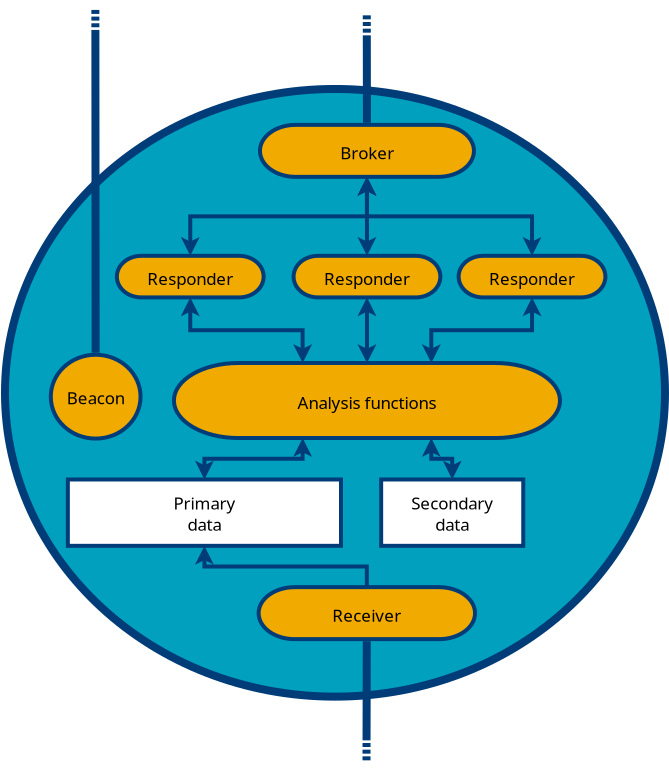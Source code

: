 <?xml version="1.0" encoding="UTF-8"?>
<dia:diagram xmlns:dia="http://www.lysator.liu.se/~alla/dia/">
  <dia:layer name="Background" visible="true" active="true">
    <dia:object type="Flowchart - Ellipse" version="0" id="O0">
      <dia:attribute name="obj_pos">
        <dia:point val="6.502,-0.503"/>
      </dia:attribute>
      <dia:attribute name="obj_bb">
        <dia:rectangle val="6.302,-0.703;39.702,30.081"/>
      </dia:attribute>
      <dia:attribute name="elem_corner">
        <dia:point val="6.502,-0.503"/>
      </dia:attribute>
      <dia:attribute name="elem_width">
        <dia:real val="33.0"/>
      </dia:attribute>
      <dia:attribute name="elem_height">
        <dia:real val="30.384"/>
      </dia:attribute>
      <dia:attribute name="border_width">
        <dia:real val="0.4"/>
      </dia:attribute>
      <dia:attribute name="border_color">
        <dia:color val="#003c78"/>
      </dia:attribute>
      <dia:attribute name="inner_color">
        <dia:color val="#00a0be"/>
      </dia:attribute>
      <dia:attribute name="show_background">
        <dia:boolean val="true"/>
      </dia:attribute>
      <dia:attribute name="padding">
        <dia:real val="0.354"/>
      </dia:attribute>
      <dia:attribute name="text">
        <dia:composite type="text">
          <dia:attribute name="string">
            <dia:string>##</dia:string>
          </dia:attribute>
          <dia:attribute name="font">
            <dia:font family="Verdana" style="0" name="Courier"/>
          </dia:attribute>
          <dia:attribute name="height">
            <dia:real val="0.8"/>
          </dia:attribute>
          <dia:attribute name="pos">
            <dia:point val="23.002,14.931"/>
          </dia:attribute>
          <dia:attribute name="color">
            <dia:color val="#000000"/>
          </dia:attribute>
          <dia:attribute name="alignment">
            <dia:enum val="1"/>
          </dia:attribute>
        </dia:composite>
      </dia:attribute>
    </dia:object>
    <dia:object type="Flowchart - Terminal" version="1" id="O1">
      <dia:attribute name="obj_pos">
        <dia:point val="19.25,1.292"/>
      </dia:attribute>
      <dia:attribute name="obj_bb">
        <dia:rectangle val="19.15,1.192;30.05,3.992"/>
      </dia:attribute>
      <dia:attribute name="meta">
        <dia:composite type="dict"/>
      </dia:attribute>
      <dia:attribute name="elem_corner">
        <dia:point val="19.25,1.292"/>
      </dia:attribute>
      <dia:attribute name="elem_width">
        <dia:real val="10.7"/>
      </dia:attribute>
      <dia:attribute name="elem_height">
        <dia:real val="2.6"/>
      </dia:attribute>
      <dia:attribute name="line_width">
        <dia:real val="0.2"/>
      </dia:attribute>
      <dia:attribute name="line_colour">
        <dia:color val="#003c78"/>
      </dia:attribute>
      <dia:attribute name="fill_colour">
        <dia:color val="#f0aa00"/>
      </dia:attribute>
      <dia:attribute name="show_background">
        <dia:boolean val="true"/>
      </dia:attribute>
      <dia:attribute name="line_style">
        <dia:enum val="0"/>
        <dia:real val="1"/>
      </dia:attribute>
      <dia:attribute name="padding">
        <dia:real val="0.1"/>
      </dia:attribute>
      <dia:attribute name="text">
        <dia:composite type="text">
          <dia:attribute name="string">
            <dia:string>#Broker#</dia:string>
          </dia:attribute>
          <dia:attribute name="font">
            <dia:font family="Verdana" style="0" name="Courier"/>
          </dia:attribute>
          <dia:attribute name="height">
            <dia:real val="1.058"/>
          </dia:attribute>
          <dia:attribute name="pos">
            <dia:point val="24.6,2.909"/>
          </dia:attribute>
          <dia:attribute name="color">
            <dia:color val="#000000"/>
          </dia:attribute>
          <dia:attribute name="alignment">
            <dia:enum val="1"/>
          </dia:attribute>
        </dia:composite>
      </dia:attribute>
      <dia:attribute name="flip_horizontal">
        <dia:boolean val="false"/>
      </dia:attribute>
      <dia:attribute name="flip_vertical">
        <dia:boolean val="false"/>
      </dia:attribute>
      <dia:attribute name="subscale">
        <dia:real val="1"/>
      </dia:attribute>
    </dia:object>
    <dia:object type="Flowchart - Terminal" version="1" id="O2">
      <dia:attribute name="obj_pos">
        <dia:point val="12.095,7.84"/>
      </dia:attribute>
      <dia:attribute name="obj_bb">
        <dia:rectangle val="11.995,7.74;19.533,10.02"/>
      </dia:attribute>
      <dia:attribute name="meta">
        <dia:composite type="dict"/>
      </dia:attribute>
      <dia:attribute name="elem_corner">
        <dia:point val="12.095,7.84"/>
      </dia:attribute>
      <dia:attribute name="elem_width">
        <dia:real val="7.339"/>
      </dia:attribute>
      <dia:attribute name="elem_height">
        <dia:real val="2.08"/>
      </dia:attribute>
      <dia:attribute name="line_width">
        <dia:real val="0.2"/>
      </dia:attribute>
      <dia:attribute name="line_colour">
        <dia:color val="#003c78"/>
      </dia:attribute>
      <dia:attribute name="fill_colour">
        <dia:color val="#f0aa00"/>
      </dia:attribute>
      <dia:attribute name="show_background">
        <dia:boolean val="true"/>
      </dia:attribute>
      <dia:attribute name="line_style">
        <dia:enum val="0"/>
        <dia:real val="1"/>
      </dia:attribute>
      <dia:attribute name="padding">
        <dia:real val="0.1"/>
      </dia:attribute>
      <dia:attribute name="text">
        <dia:composite type="text">
          <dia:attribute name="string">
            <dia:string>#Responder#</dia:string>
          </dia:attribute>
          <dia:attribute name="font">
            <dia:font family="Verdana" style="0" name="Courier"/>
          </dia:attribute>
          <dia:attribute name="height">
            <dia:real val="1.058"/>
          </dia:attribute>
          <dia:attribute name="pos">
            <dia:point val="15.764,9.198"/>
          </dia:attribute>
          <dia:attribute name="color">
            <dia:color val="#000000"/>
          </dia:attribute>
          <dia:attribute name="alignment">
            <dia:enum val="1"/>
          </dia:attribute>
        </dia:composite>
      </dia:attribute>
      <dia:attribute name="flip_horizontal">
        <dia:boolean val="false"/>
      </dia:attribute>
      <dia:attribute name="flip_vertical">
        <dia:boolean val="false"/>
      </dia:attribute>
      <dia:attribute name="subscale">
        <dia:real val="1"/>
      </dia:attribute>
    </dia:object>
    <dia:object type="Flowchart - Terminal" version="1" id="O3">
      <dia:attribute name="obj_pos">
        <dia:point val="20.931,7.84"/>
      </dia:attribute>
      <dia:attribute name="obj_bb">
        <dia:rectangle val="20.831,7.74;28.369,10.02"/>
      </dia:attribute>
      <dia:attribute name="meta">
        <dia:composite type="dict"/>
      </dia:attribute>
      <dia:attribute name="elem_corner">
        <dia:point val="20.931,7.84"/>
      </dia:attribute>
      <dia:attribute name="elem_width">
        <dia:real val="7.339"/>
      </dia:attribute>
      <dia:attribute name="elem_height">
        <dia:real val="2.08"/>
      </dia:attribute>
      <dia:attribute name="line_width">
        <dia:real val="0.2"/>
      </dia:attribute>
      <dia:attribute name="line_colour">
        <dia:color val="#003c78"/>
      </dia:attribute>
      <dia:attribute name="fill_colour">
        <dia:color val="#f0aa00"/>
      </dia:attribute>
      <dia:attribute name="show_background">
        <dia:boolean val="true"/>
      </dia:attribute>
      <dia:attribute name="line_style">
        <dia:enum val="0"/>
        <dia:real val="1"/>
      </dia:attribute>
      <dia:attribute name="padding">
        <dia:real val="0.1"/>
      </dia:attribute>
      <dia:attribute name="text">
        <dia:composite type="text">
          <dia:attribute name="string">
            <dia:string>#Responder#</dia:string>
          </dia:attribute>
          <dia:attribute name="font">
            <dia:font family="Verdana" style="0" name="Courier"/>
          </dia:attribute>
          <dia:attribute name="height">
            <dia:real val="1.058"/>
          </dia:attribute>
          <dia:attribute name="pos">
            <dia:point val="24.6,9.198"/>
          </dia:attribute>
          <dia:attribute name="color">
            <dia:color val="#000000"/>
          </dia:attribute>
          <dia:attribute name="alignment">
            <dia:enum val="1"/>
          </dia:attribute>
        </dia:composite>
      </dia:attribute>
      <dia:attribute name="flip_horizontal">
        <dia:boolean val="false"/>
      </dia:attribute>
      <dia:attribute name="flip_vertical">
        <dia:boolean val="false"/>
      </dia:attribute>
      <dia:attribute name="subscale">
        <dia:real val="1"/>
      </dia:attribute>
    </dia:object>
    <dia:object type="Flowchart - Terminal" version="1" id="O4">
      <dia:attribute name="obj_pos">
        <dia:point val="29.184,7.84"/>
      </dia:attribute>
      <dia:attribute name="obj_bb">
        <dia:rectangle val="29.084,7.74;36.623,10.02"/>
      </dia:attribute>
      <dia:attribute name="meta">
        <dia:composite type="dict"/>
      </dia:attribute>
      <dia:attribute name="elem_corner">
        <dia:point val="29.184,7.84"/>
      </dia:attribute>
      <dia:attribute name="elem_width">
        <dia:real val="7.339"/>
      </dia:attribute>
      <dia:attribute name="elem_height">
        <dia:real val="2.08"/>
      </dia:attribute>
      <dia:attribute name="line_width">
        <dia:real val="0.2"/>
      </dia:attribute>
      <dia:attribute name="line_colour">
        <dia:color val="#003c78"/>
      </dia:attribute>
      <dia:attribute name="fill_colour">
        <dia:color val="#f0aa00"/>
      </dia:attribute>
      <dia:attribute name="show_background">
        <dia:boolean val="true"/>
      </dia:attribute>
      <dia:attribute name="line_style">
        <dia:enum val="0"/>
        <dia:real val="1"/>
      </dia:attribute>
      <dia:attribute name="padding">
        <dia:real val="0.1"/>
      </dia:attribute>
      <dia:attribute name="text">
        <dia:composite type="text">
          <dia:attribute name="string">
            <dia:string>#Responder#</dia:string>
          </dia:attribute>
          <dia:attribute name="font">
            <dia:font family="Verdana" style="0" name="Courier"/>
          </dia:attribute>
          <dia:attribute name="height">
            <dia:real val="1.058"/>
          </dia:attribute>
          <dia:attribute name="pos">
            <dia:point val="32.853,9.198"/>
          </dia:attribute>
          <dia:attribute name="color">
            <dia:color val="#000000"/>
          </dia:attribute>
          <dia:attribute name="alignment">
            <dia:enum val="1"/>
          </dia:attribute>
        </dia:composite>
      </dia:attribute>
      <dia:attribute name="flip_horizontal">
        <dia:boolean val="false"/>
      </dia:attribute>
      <dia:attribute name="flip_vertical">
        <dia:boolean val="false"/>
      </dia:attribute>
      <dia:attribute name="subscale">
        <dia:real val="1"/>
      </dia:attribute>
    </dia:object>
    <dia:object type="Flowchart - Terminal" version="1" id="O5">
      <dia:attribute name="obj_pos">
        <dia:point val="14.95,13.2"/>
      </dia:attribute>
      <dia:attribute name="obj_bb">
        <dia:rectangle val="14.85,13.1;34.35,17.05"/>
      </dia:attribute>
      <dia:attribute name="meta">
        <dia:composite type="dict"/>
      </dia:attribute>
      <dia:attribute name="elem_corner">
        <dia:point val="14.95,13.2"/>
      </dia:attribute>
      <dia:attribute name="elem_width">
        <dia:real val="19.3"/>
      </dia:attribute>
      <dia:attribute name="elem_height">
        <dia:real val="3.75"/>
      </dia:attribute>
      <dia:attribute name="line_width">
        <dia:real val="0.2"/>
      </dia:attribute>
      <dia:attribute name="line_colour">
        <dia:color val="#003c78"/>
      </dia:attribute>
      <dia:attribute name="fill_colour">
        <dia:color val="#f0aa00"/>
      </dia:attribute>
      <dia:attribute name="show_background">
        <dia:boolean val="true"/>
      </dia:attribute>
      <dia:attribute name="line_style">
        <dia:enum val="0"/>
        <dia:real val="1"/>
      </dia:attribute>
      <dia:attribute name="padding">
        <dia:real val="0.1"/>
      </dia:attribute>
      <dia:attribute name="text">
        <dia:composite type="text">
          <dia:attribute name="string">
            <dia:string>#Analysis functions#</dia:string>
          </dia:attribute>
          <dia:attribute name="font">
            <dia:font family="Verdana" style="0" name="Courier"/>
          </dia:attribute>
          <dia:attribute name="height">
            <dia:real val="1.058"/>
          </dia:attribute>
          <dia:attribute name="pos">
            <dia:point val="24.6,15.393"/>
          </dia:attribute>
          <dia:attribute name="color">
            <dia:color val="#000000"/>
          </dia:attribute>
          <dia:attribute name="alignment">
            <dia:enum val="1"/>
          </dia:attribute>
        </dia:composite>
      </dia:attribute>
      <dia:attribute name="flip_horizontal">
        <dia:boolean val="false"/>
      </dia:attribute>
      <dia:attribute name="flip_vertical">
        <dia:boolean val="false"/>
      </dia:attribute>
      <dia:attribute name="subscale">
        <dia:real val="1"/>
      </dia:attribute>
    </dia:object>
    <dia:object type="Flowchart - Box" version="0" id="O6">
      <dia:attribute name="obj_pos">
        <dia:point val="9.644,19.023"/>
      </dia:attribute>
      <dia:attribute name="obj_bb">
        <dia:rectangle val="9.544,18.923;23.402,22.44"/>
      </dia:attribute>
      <dia:attribute name="elem_corner">
        <dia:point val="9.644,19.023"/>
      </dia:attribute>
      <dia:attribute name="elem_width">
        <dia:real val="13.658"/>
      </dia:attribute>
      <dia:attribute name="elem_height">
        <dia:real val="3.317"/>
      </dia:attribute>
      <dia:attribute name="border_width">
        <dia:real val="0.2"/>
      </dia:attribute>
      <dia:attribute name="border_color">
        <dia:color val="#003c78"/>
      </dia:attribute>
      <dia:attribute name="show_background">
        <dia:boolean val="true"/>
      </dia:attribute>
      <dia:attribute name="padding">
        <dia:real val="0.5"/>
      </dia:attribute>
      <dia:attribute name="text">
        <dia:composite type="text">
          <dia:attribute name="string">
            <dia:string>#Primary
data#</dia:string>
          </dia:attribute>
          <dia:attribute name="font">
            <dia:font family="Verdana" style="0" name="Courier"/>
          </dia:attribute>
          <dia:attribute name="height">
            <dia:real val="1.058"/>
          </dia:attribute>
          <dia:attribute name="pos">
            <dia:point val="16.473,20.476"/>
          </dia:attribute>
          <dia:attribute name="color">
            <dia:color val="#000000"/>
          </dia:attribute>
          <dia:attribute name="alignment">
            <dia:enum val="1"/>
          </dia:attribute>
        </dia:composite>
      </dia:attribute>
    </dia:object>
    <dia:object type="Flowchart - Box" version="0" id="O7">
      <dia:attribute name="obj_pos">
        <dia:point val="25.31,19.023"/>
      </dia:attribute>
      <dia:attribute name="obj_bb">
        <dia:rectangle val="25.21,18.923;32.515,22.44"/>
      </dia:attribute>
      <dia:attribute name="elem_corner">
        <dia:point val="25.31,19.023"/>
      </dia:attribute>
      <dia:attribute name="elem_width">
        <dia:real val="7.105"/>
      </dia:attribute>
      <dia:attribute name="elem_height">
        <dia:real val="3.317"/>
      </dia:attribute>
      <dia:attribute name="border_width">
        <dia:real val="0.2"/>
      </dia:attribute>
      <dia:attribute name="border_color">
        <dia:color val="#003c78"/>
      </dia:attribute>
      <dia:attribute name="show_background">
        <dia:boolean val="true"/>
      </dia:attribute>
      <dia:attribute name="padding">
        <dia:real val="0.5"/>
      </dia:attribute>
      <dia:attribute name="text">
        <dia:composite type="text">
          <dia:attribute name="string">
            <dia:string>#Secondary
data#</dia:string>
          </dia:attribute>
          <dia:attribute name="font">
            <dia:font family="Verdana" style="0" name="Courier"/>
          </dia:attribute>
          <dia:attribute name="height">
            <dia:real val="1.058"/>
          </dia:attribute>
          <dia:attribute name="pos">
            <dia:point val="28.863,20.476"/>
          </dia:attribute>
          <dia:attribute name="color">
            <dia:color val="#000000"/>
          </dia:attribute>
          <dia:attribute name="alignment">
            <dia:enum val="1"/>
          </dia:attribute>
        </dia:composite>
      </dia:attribute>
    </dia:object>
    <dia:object type="Flowchart - Terminal" version="1" id="O8">
      <dia:attribute name="obj_pos">
        <dia:point val="19.183,24.407"/>
      </dia:attribute>
      <dia:attribute name="obj_bb">
        <dia:rectangle val="19.083,24.307;30.104,27.107"/>
      </dia:attribute>
      <dia:attribute name="meta">
        <dia:composite type="dict"/>
      </dia:attribute>
      <dia:attribute name="elem_corner">
        <dia:point val="19.183,24.407"/>
      </dia:attribute>
      <dia:attribute name="elem_width">
        <dia:real val="10.821"/>
      </dia:attribute>
      <dia:attribute name="elem_height">
        <dia:real val="2.6"/>
      </dia:attribute>
      <dia:attribute name="line_width">
        <dia:real val="0.2"/>
      </dia:attribute>
      <dia:attribute name="line_colour">
        <dia:color val="#003c78"/>
      </dia:attribute>
      <dia:attribute name="fill_colour">
        <dia:color val="#f0aa00"/>
      </dia:attribute>
      <dia:attribute name="show_background">
        <dia:boolean val="true"/>
      </dia:attribute>
      <dia:attribute name="line_style">
        <dia:enum val="0"/>
        <dia:real val="1"/>
      </dia:attribute>
      <dia:attribute name="padding">
        <dia:real val="0.1"/>
      </dia:attribute>
      <dia:attribute name="text">
        <dia:composite type="text">
          <dia:attribute name="string">
            <dia:string>#Receiver#</dia:string>
          </dia:attribute>
          <dia:attribute name="font">
            <dia:font family="Verdana" style="0" name="Courier"/>
          </dia:attribute>
          <dia:attribute name="height">
            <dia:real val="1.058"/>
          </dia:attribute>
          <dia:attribute name="pos">
            <dia:point val="24.594,26.025"/>
          </dia:attribute>
          <dia:attribute name="color">
            <dia:color val="#000000"/>
          </dia:attribute>
          <dia:attribute name="alignment">
            <dia:enum val="1"/>
          </dia:attribute>
        </dia:composite>
      </dia:attribute>
      <dia:attribute name="flip_horizontal">
        <dia:boolean val="false"/>
      </dia:attribute>
      <dia:attribute name="flip_vertical">
        <dia:boolean val="false"/>
      </dia:attribute>
      <dia:attribute name="subscale">
        <dia:real val="1"/>
      </dia:attribute>
    </dia:object>
    <dia:object type="Flowchart - Ellipse" version="0" id="O9">
      <dia:attribute name="obj_pos">
        <dia:point val="8.791,12.786"/>
      </dia:attribute>
      <dia:attribute name="obj_bb">
        <dia:rectangle val="8.691,12.686;13.379,17.079"/>
      </dia:attribute>
      <dia:attribute name="elem_corner">
        <dia:point val="8.791,12.786"/>
      </dia:attribute>
      <dia:attribute name="elem_width">
        <dia:real val="4.488"/>
      </dia:attribute>
      <dia:attribute name="elem_height">
        <dia:real val="4.192"/>
      </dia:attribute>
      <dia:attribute name="border_width">
        <dia:real val="0.2"/>
      </dia:attribute>
      <dia:attribute name="border_color">
        <dia:color val="#003c78"/>
      </dia:attribute>
      <dia:attribute name="inner_color">
        <dia:color val="#f0aa00"/>
      </dia:attribute>
      <dia:attribute name="show_background">
        <dia:boolean val="true"/>
      </dia:attribute>
      <dia:attribute name="padding">
        <dia:real val="0.354"/>
      </dia:attribute>
      <dia:attribute name="text">
        <dia:composite type="text">
          <dia:attribute name="string">
            <dia:string>#Beacon#</dia:string>
          </dia:attribute>
          <dia:attribute name="font">
            <dia:font family="Verdana" style="0" name="Courier"/>
          </dia:attribute>
          <dia:attribute name="height">
            <dia:real val="1.058"/>
          </dia:attribute>
          <dia:attribute name="pos">
            <dia:point val="11.035,15.206"/>
          </dia:attribute>
          <dia:attribute name="color">
            <dia:color val="#000000"/>
          </dia:attribute>
          <dia:attribute name="alignment">
            <dia:enum val="1"/>
          </dia:attribute>
        </dia:composite>
      </dia:attribute>
    </dia:object>
    <dia:object type="Standard - Line" version="0" id="O10">
      <dia:attribute name="obj_pos">
        <dia:point val="24.591,27.107"/>
      </dia:attribute>
      <dia:attribute name="obj_bb">
        <dia:rectangle val="24.005,26.907;25.152,33.512"/>
      </dia:attribute>
      <dia:attribute name="conn_endpoints">
        <dia:point val="24.591,27.107"/>
        <dia:point val="24.577,33.065"/>
      </dia:attribute>
      <dia:attribute name="numcp">
        <dia:int val="1"/>
      </dia:attribute>
      <dia:attribute name="line_color">
        <dia:color val="#003c78"/>
      </dia:attribute>
      <dia:attribute name="line_width">
        <dia:real val="0.4"/>
      </dia:attribute>
      <dia:attribute name="end_arrow">
        <dia:enum val="33"/>
      </dia:attribute>
      <dia:attribute name="end_arrow_length">
        <dia:real val="0.5"/>
      </dia:attribute>
      <dia:attribute name="end_arrow_width">
        <dia:real val="0.5"/>
      </dia:attribute>
      <dia:connections>
        <dia:connection handle="0" to="O8" connection="16"/>
      </dia:connections>
    </dia:object>
    <dia:object type="Standard - Line" version="0" id="O11">
      <dia:attribute name="obj_pos">
        <dia:point val="24.598,1.192"/>
      </dia:attribute>
      <dia:attribute name="obj_bb">
        <dia:rectangle val="24.019,-4.631;25.166,1.392"/>
      </dia:attribute>
      <dia:attribute name="conn_endpoints">
        <dia:point val="24.598,1.192"/>
        <dia:point val="24.591,-4.184"/>
      </dia:attribute>
      <dia:attribute name="numcp">
        <dia:int val="1"/>
      </dia:attribute>
      <dia:attribute name="line_color">
        <dia:color val="#003c78"/>
      </dia:attribute>
      <dia:attribute name="line_width">
        <dia:real val="0.4"/>
      </dia:attribute>
      <dia:attribute name="end_arrow">
        <dia:enum val="33"/>
      </dia:attribute>
      <dia:attribute name="end_arrow_length">
        <dia:real val="0.5"/>
      </dia:attribute>
      <dia:attribute name="end_arrow_width">
        <dia:real val="0.5"/>
      </dia:attribute>
      <dia:connections>
        <dia:connection handle="0" to="O1" connection="16"/>
      </dia:connections>
    </dia:object>
    <dia:object type="Standard - Line" version="0" id="O12">
      <dia:attribute name="obj_pos">
        <dia:point val="11.033,12.687"/>
      </dia:attribute>
      <dia:attribute name="obj_bb">
        <dia:rectangle val="10.447,-4.901;11.595,12.887"/>
      </dia:attribute>
      <dia:attribute name="conn_endpoints">
        <dia:point val="11.033,12.687"/>
        <dia:point val="11.02,-4.454"/>
      </dia:attribute>
      <dia:attribute name="numcp">
        <dia:int val="1"/>
      </dia:attribute>
      <dia:attribute name="line_color">
        <dia:color val="#003c78"/>
      </dia:attribute>
      <dia:attribute name="line_width">
        <dia:real val="0.4"/>
      </dia:attribute>
      <dia:attribute name="end_arrow">
        <dia:enum val="33"/>
      </dia:attribute>
      <dia:attribute name="end_arrow_length">
        <dia:real val="0.5"/>
      </dia:attribute>
      <dia:attribute name="end_arrow_width">
        <dia:real val="0.5"/>
      </dia:attribute>
      <dia:connections>
        <dia:connection handle="0" to="O9" connection="16"/>
      </dia:connections>
    </dia:object>
    <dia:object type="Standard - ZigZagLine" version="1" id="O13">
      <dia:attribute name="obj_pos">
        <dia:point val="24.6,3.892"/>
      </dia:attribute>
      <dia:attribute name="obj_bb">
        <dia:rectangle val="15.29,3.792;25.074,7.94"/>
      </dia:attribute>
      <dia:attribute name="orth_points">
        <dia:point val="24.6,3.892"/>
        <dia:point val="24.6,5.866"/>
        <dia:point val="15.764,5.866"/>
        <dia:point val="15.764,7.84"/>
      </dia:attribute>
      <dia:attribute name="orth_orient">
        <dia:enum val="1"/>
        <dia:enum val="0"/>
        <dia:enum val="1"/>
      </dia:attribute>
      <dia:attribute name="autorouting">
        <dia:boolean val="true"/>
      </dia:attribute>
      <dia:attribute name="line_color">
        <dia:color val="#003c78"/>
      </dia:attribute>
      <dia:attribute name="line_width">
        <dia:real val="0.2"/>
      </dia:attribute>
      <dia:attribute name="start_arrow">
        <dia:enum val="22"/>
      </dia:attribute>
      <dia:attribute name="start_arrow_length">
        <dia:real val="0.5"/>
      </dia:attribute>
      <dia:attribute name="start_arrow_width">
        <dia:real val="0.5"/>
      </dia:attribute>
      <dia:attribute name="end_arrow">
        <dia:enum val="22"/>
      </dia:attribute>
      <dia:attribute name="end_arrow_length">
        <dia:real val="0.5"/>
      </dia:attribute>
      <dia:attribute name="end_arrow_width">
        <dia:real val="0.5"/>
      </dia:attribute>
      <dia:connections>
        <dia:connection handle="0" to="O1" connection="14"/>
        <dia:connection handle="1" to="O2" connection="2"/>
      </dia:connections>
    </dia:object>
    <dia:object type="Standard - ZigZagLine" version="1" id="O14">
      <dia:attribute name="obj_pos">
        <dia:point val="24.6,3.892"/>
      </dia:attribute>
      <dia:attribute name="obj_bb">
        <dia:rectangle val="24.126,3.792;33.327,7.94"/>
      </dia:attribute>
      <dia:attribute name="orth_points">
        <dia:point val="24.6,3.892"/>
        <dia:point val="24.6,5.866"/>
        <dia:point val="32.853,5.866"/>
        <dia:point val="32.853,7.84"/>
      </dia:attribute>
      <dia:attribute name="orth_orient">
        <dia:enum val="1"/>
        <dia:enum val="0"/>
        <dia:enum val="1"/>
      </dia:attribute>
      <dia:attribute name="autorouting">
        <dia:boolean val="true"/>
      </dia:attribute>
      <dia:attribute name="line_color">
        <dia:color val="#003c78"/>
      </dia:attribute>
      <dia:attribute name="line_width">
        <dia:real val="0.2"/>
      </dia:attribute>
      <dia:attribute name="start_arrow">
        <dia:enum val="22"/>
      </dia:attribute>
      <dia:attribute name="start_arrow_length">
        <dia:real val="0.5"/>
      </dia:attribute>
      <dia:attribute name="start_arrow_width">
        <dia:real val="0.5"/>
      </dia:attribute>
      <dia:attribute name="end_arrow">
        <dia:enum val="22"/>
      </dia:attribute>
      <dia:attribute name="end_arrow_length">
        <dia:real val="0.5"/>
      </dia:attribute>
      <dia:attribute name="end_arrow_width">
        <dia:real val="0.5"/>
      </dia:attribute>
      <dia:connections>
        <dia:connection handle="0" to="O1" connection="14"/>
        <dia:connection handle="1" to="O4" connection="2"/>
      </dia:connections>
    </dia:object>
    <dia:object type="Standard - ZigZagLine" version="1" id="O15">
      <dia:attribute name="obj_pos">
        <dia:point val="15.764,9.92"/>
      </dia:attribute>
      <dia:attribute name="obj_bb">
        <dia:rectangle val="15.29,9.82;21.857,13.3"/>
      </dia:attribute>
      <dia:attribute name="orth_points">
        <dia:point val="15.764,9.92"/>
        <dia:point val="15.764,11.56"/>
        <dia:point val="21.383,11.56"/>
        <dia:point val="21.383,13.2"/>
      </dia:attribute>
      <dia:attribute name="orth_orient">
        <dia:enum val="1"/>
        <dia:enum val="0"/>
        <dia:enum val="1"/>
      </dia:attribute>
      <dia:attribute name="autorouting">
        <dia:boolean val="true"/>
      </dia:attribute>
      <dia:attribute name="line_color">
        <dia:color val="#003c78"/>
      </dia:attribute>
      <dia:attribute name="line_width">
        <dia:real val="0.2"/>
      </dia:attribute>
      <dia:attribute name="start_arrow">
        <dia:enum val="22"/>
      </dia:attribute>
      <dia:attribute name="start_arrow_length">
        <dia:real val="0.5"/>
      </dia:attribute>
      <dia:attribute name="start_arrow_width">
        <dia:real val="0.5"/>
      </dia:attribute>
      <dia:attribute name="end_arrow">
        <dia:enum val="22"/>
      </dia:attribute>
      <dia:attribute name="end_arrow_length">
        <dia:real val="0.5"/>
      </dia:attribute>
      <dia:attribute name="end_arrow_width">
        <dia:real val="0.5"/>
      </dia:attribute>
      <dia:connections>
        <dia:connection handle="0" to="O2" connection="14"/>
        <dia:connection handle="1" to="O5" connection="1"/>
      </dia:connections>
    </dia:object>
    <dia:object type="Standard - ZigZagLine" version="1" id="O16">
      <dia:attribute name="obj_pos">
        <dia:point val="32.853,9.92"/>
      </dia:attribute>
      <dia:attribute name="obj_bb">
        <dia:rectangle val="27.343,9.82;33.327,13.3"/>
      </dia:attribute>
      <dia:attribute name="orth_points">
        <dia:point val="32.853,9.92"/>
        <dia:point val="32.853,11.56"/>
        <dia:point val="27.817,11.56"/>
        <dia:point val="27.817,13.2"/>
      </dia:attribute>
      <dia:attribute name="orth_orient">
        <dia:enum val="1"/>
        <dia:enum val="0"/>
        <dia:enum val="1"/>
      </dia:attribute>
      <dia:attribute name="autorouting">
        <dia:boolean val="true"/>
      </dia:attribute>
      <dia:attribute name="line_color">
        <dia:color val="#003c78"/>
      </dia:attribute>
      <dia:attribute name="line_width">
        <dia:real val="0.2"/>
      </dia:attribute>
      <dia:attribute name="start_arrow">
        <dia:enum val="22"/>
      </dia:attribute>
      <dia:attribute name="start_arrow_length">
        <dia:real val="0.5"/>
      </dia:attribute>
      <dia:attribute name="start_arrow_width">
        <dia:real val="0.5"/>
      </dia:attribute>
      <dia:attribute name="end_arrow">
        <dia:enum val="22"/>
      </dia:attribute>
      <dia:attribute name="end_arrow_length">
        <dia:real val="0.5"/>
      </dia:attribute>
      <dia:attribute name="end_arrow_width">
        <dia:real val="0.5"/>
      </dia:attribute>
      <dia:connections>
        <dia:connection handle="0" to="O4" connection="14"/>
        <dia:connection handle="1" to="O5" connection="3"/>
      </dia:connections>
    </dia:object>
    <dia:object type="Standard - Line" version="0" id="O17">
      <dia:attribute name="obj_pos">
        <dia:point val="24.6,9.92"/>
      </dia:attribute>
      <dia:attribute name="obj_bb">
        <dia:rectangle val="24.126,9.82;25.074,13.3"/>
      </dia:attribute>
      <dia:attribute name="conn_endpoints">
        <dia:point val="24.6,9.92"/>
        <dia:point val="24.6,13.2"/>
      </dia:attribute>
      <dia:attribute name="numcp">
        <dia:int val="1"/>
      </dia:attribute>
      <dia:attribute name="line_color">
        <dia:color val="#003c78"/>
      </dia:attribute>
      <dia:attribute name="line_width">
        <dia:real val="0.2"/>
      </dia:attribute>
      <dia:attribute name="start_arrow">
        <dia:enum val="22"/>
      </dia:attribute>
      <dia:attribute name="start_arrow_length">
        <dia:real val="0.5"/>
      </dia:attribute>
      <dia:attribute name="start_arrow_width">
        <dia:real val="0.5"/>
      </dia:attribute>
      <dia:attribute name="end_arrow">
        <dia:enum val="22"/>
      </dia:attribute>
      <dia:attribute name="end_arrow_length">
        <dia:real val="0.5"/>
      </dia:attribute>
      <dia:attribute name="end_arrow_width">
        <dia:real val="0.5"/>
      </dia:attribute>
      <dia:connections>
        <dia:connection handle="0" to="O3" connection="14"/>
        <dia:connection handle="1" to="O5" connection="2"/>
      </dia:connections>
    </dia:object>
    <dia:object type="Standard - Line" version="0" id="O18">
      <dia:attribute name="obj_pos">
        <dia:point val="24.6,3.892"/>
      </dia:attribute>
      <dia:attribute name="obj_bb">
        <dia:rectangle val="24.126,3.792;25.074,7.94"/>
      </dia:attribute>
      <dia:attribute name="conn_endpoints">
        <dia:point val="24.6,3.892"/>
        <dia:point val="24.6,7.84"/>
      </dia:attribute>
      <dia:attribute name="numcp">
        <dia:int val="1"/>
      </dia:attribute>
      <dia:attribute name="line_color">
        <dia:color val="#003c78"/>
      </dia:attribute>
      <dia:attribute name="line_width">
        <dia:real val="0.2"/>
      </dia:attribute>
      <dia:attribute name="start_arrow">
        <dia:enum val="22"/>
      </dia:attribute>
      <dia:attribute name="start_arrow_length">
        <dia:real val="0.5"/>
      </dia:attribute>
      <dia:attribute name="start_arrow_width">
        <dia:real val="0.5"/>
      </dia:attribute>
      <dia:attribute name="end_arrow">
        <dia:enum val="22"/>
      </dia:attribute>
      <dia:attribute name="end_arrow_length">
        <dia:real val="0.5"/>
      </dia:attribute>
      <dia:attribute name="end_arrow_width">
        <dia:real val="0.5"/>
      </dia:attribute>
      <dia:connections>
        <dia:connection handle="0" to="O1" connection="14"/>
        <dia:connection handle="1" to="O3" connection="2"/>
      </dia:connections>
    </dia:object>
    <dia:object type="Standard - ZigZagLine" version="1" id="O19">
      <dia:attribute name="obj_pos">
        <dia:point val="24.594,24.407"/>
      </dia:attribute>
      <dia:attribute name="obj_bb">
        <dia:rectangle val="15.999,22.116;24.694,24.507"/>
      </dia:attribute>
      <dia:attribute name="orth_points">
        <dia:point val="24.594,24.407"/>
        <dia:point val="24.594,23.374"/>
        <dia:point val="16.473,23.374"/>
        <dia:point val="16.473,22.34"/>
      </dia:attribute>
      <dia:attribute name="orth_orient">
        <dia:enum val="1"/>
        <dia:enum val="0"/>
        <dia:enum val="1"/>
      </dia:attribute>
      <dia:attribute name="autorouting">
        <dia:boolean val="true"/>
      </dia:attribute>
      <dia:attribute name="line_color">
        <dia:color val="#003c78"/>
      </dia:attribute>
      <dia:attribute name="line_width">
        <dia:real val="0.2"/>
      </dia:attribute>
      <dia:attribute name="end_arrow">
        <dia:enum val="22"/>
      </dia:attribute>
      <dia:attribute name="end_arrow_length">
        <dia:real val="0.5"/>
      </dia:attribute>
      <dia:attribute name="end_arrow_width">
        <dia:real val="0.5"/>
      </dia:attribute>
      <dia:connections>
        <dia:connection handle="0" to="O8" connection="2"/>
        <dia:connection handle="1" to="O6" connection="13"/>
      </dia:connections>
    </dia:object>
    <dia:object type="Standard - ZigZagLine" version="1" id="O20">
      <dia:attribute name="obj_pos">
        <dia:point val="28.863,19.023"/>
      </dia:attribute>
      <dia:attribute name="obj_bb">
        <dia:rectangle val="27.343,16.85;29.336,19.123"/>
      </dia:attribute>
      <dia:attribute name="orth_points">
        <dia:point val="28.863,19.023"/>
        <dia:point val="28.863,17.986"/>
        <dia:point val="27.817,17.986"/>
        <dia:point val="27.817,16.95"/>
      </dia:attribute>
      <dia:attribute name="orth_orient">
        <dia:enum val="1"/>
        <dia:enum val="0"/>
        <dia:enum val="1"/>
      </dia:attribute>
      <dia:attribute name="autorouting">
        <dia:boolean val="true"/>
      </dia:attribute>
      <dia:attribute name="line_color">
        <dia:color val="#003c78"/>
      </dia:attribute>
      <dia:attribute name="line_width">
        <dia:real val="0.2"/>
      </dia:attribute>
      <dia:attribute name="start_arrow">
        <dia:enum val="22"/>
      </dia:attribute>
      <dia:attribute name="start_arrow_length">
        <dia:real val="0.5"/>
      </dia:attribute>
      <dia:attribute name="start_arrow_width">
        <dia:real val="0.5"/>
      </dia:attribute>
      <dia:attribute name="end_arrow">
        <dia:enum val="22"/>
      </dia:attribute>
      <dia:attribute name="end_arrow_length">
        <dia:real val="0.5"/>
      </dia:attribute>
      <dia:attribute name="end_arrow_width">
        <dia:real val="0.5"/>
      </dia:attribute>
      <dia:connections>
        <dia:connection handle="0" to="O7" connection="2"/>
        <dia:connection handle="1" to="O5" connection="15"/>
      </dia:connections>
    </dia:object>
    <dia:object type="Standard - ZigZagLine" version="1" id="O21">
      <dia:attribute name="obj_pos">
        <dia:point val="16.473,19.023"/>
      </dia:attribute>
      <dia:attribute name="obj_bb">
        <dia:rectangle val="15.999,16.85;21.857,19.123"/>
      </dia:attribute>
      <dia:attribute name="orth_points">
        <dia:point val="16.473,19.023"/>
        <dia:point val="16.473,17.986"/>
        <dia:point val="21.383,17.986"/>
        <dia:point val="21.383,16.95"/>
      </dia:attribute>
      <dia:attribute name="orth_orient">
        <dia:enum val="1"/>
        <dia:enum val="0"/>
        <dia:enum val="1"/>
      </dia:attribute>
      <dia:attribute name="autorouting">
        <dia:boolean val="true"/>
      </dia:attribute>
      <dia:attribute name="line_color">
        <dia:color val="#003c78"/>
      </dia:attribute>
      <dia:attribute name="line_width">
        <dia:real val="0.2"/>
      </dia:attribute>
      <dia:attribute name="start_arrow">
        <dia:enum val="22"/>
      </dia:attribute>
      <dia:attribute name="start_arrow_length">
        <dia:real val="0.5"/>
      </dia:attribute>
      <dia:attribute name="start_arrow_width">
        <dia:real val="0.5"/>
      </dia:attribute>
      <dia:attribute name="end_arrow">
        <dia:enum val="22"/>
      </dia:attribute>
      <dia:attribute name="end_arrow_length">
        <dia:real val="0.5"/>
      </dia:attribute>
      <dia:attribute name="end_arrow_width">
        <dia:real val="0.5"/>
      </dia:attribute>
      <dia:connections>
        <dia:connection handle="0" to="O6" connection="2"/>
        <dia:connection handle="1" to="O5" connection="13"/>
      </dia:connections>
    </dia:object>
  </dia:layer>
</dia:diagram>
